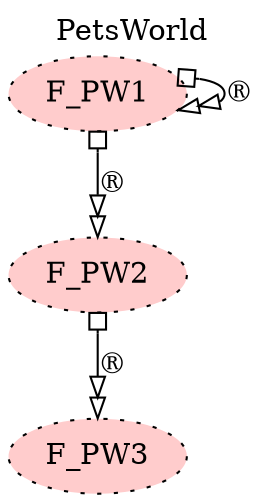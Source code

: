 digraph {graph[label=PetsWorld,labelloc=tl,labelfontsize=12];
"F_PW1"[shape=oval,fillcolor="#FFCCCC",style ="filled,dotted",label="F_PW1"];
"F_PW2"[shape=oval,fillcolor="#FFCCCC",style ="filled,dotted",label="F_PW2"];
"F_PW3"[shape=oval,fillcolor="#FFCCCC",style ="filled,dotted",label="F_PW3"];

"F_PW1"->"F_PW1"[label=®,dir=both,arrowtail=obox,arrowhead=emptyempty];
"F_PW1"->"F_PW2"[label=®,dir=both,arrowtail=obox,arrowhead=emptyempty];
"F_PW2"->"F_PW3"[label=®,dir=both,arrowtail=obox,arrowhead=emptyempty];
}